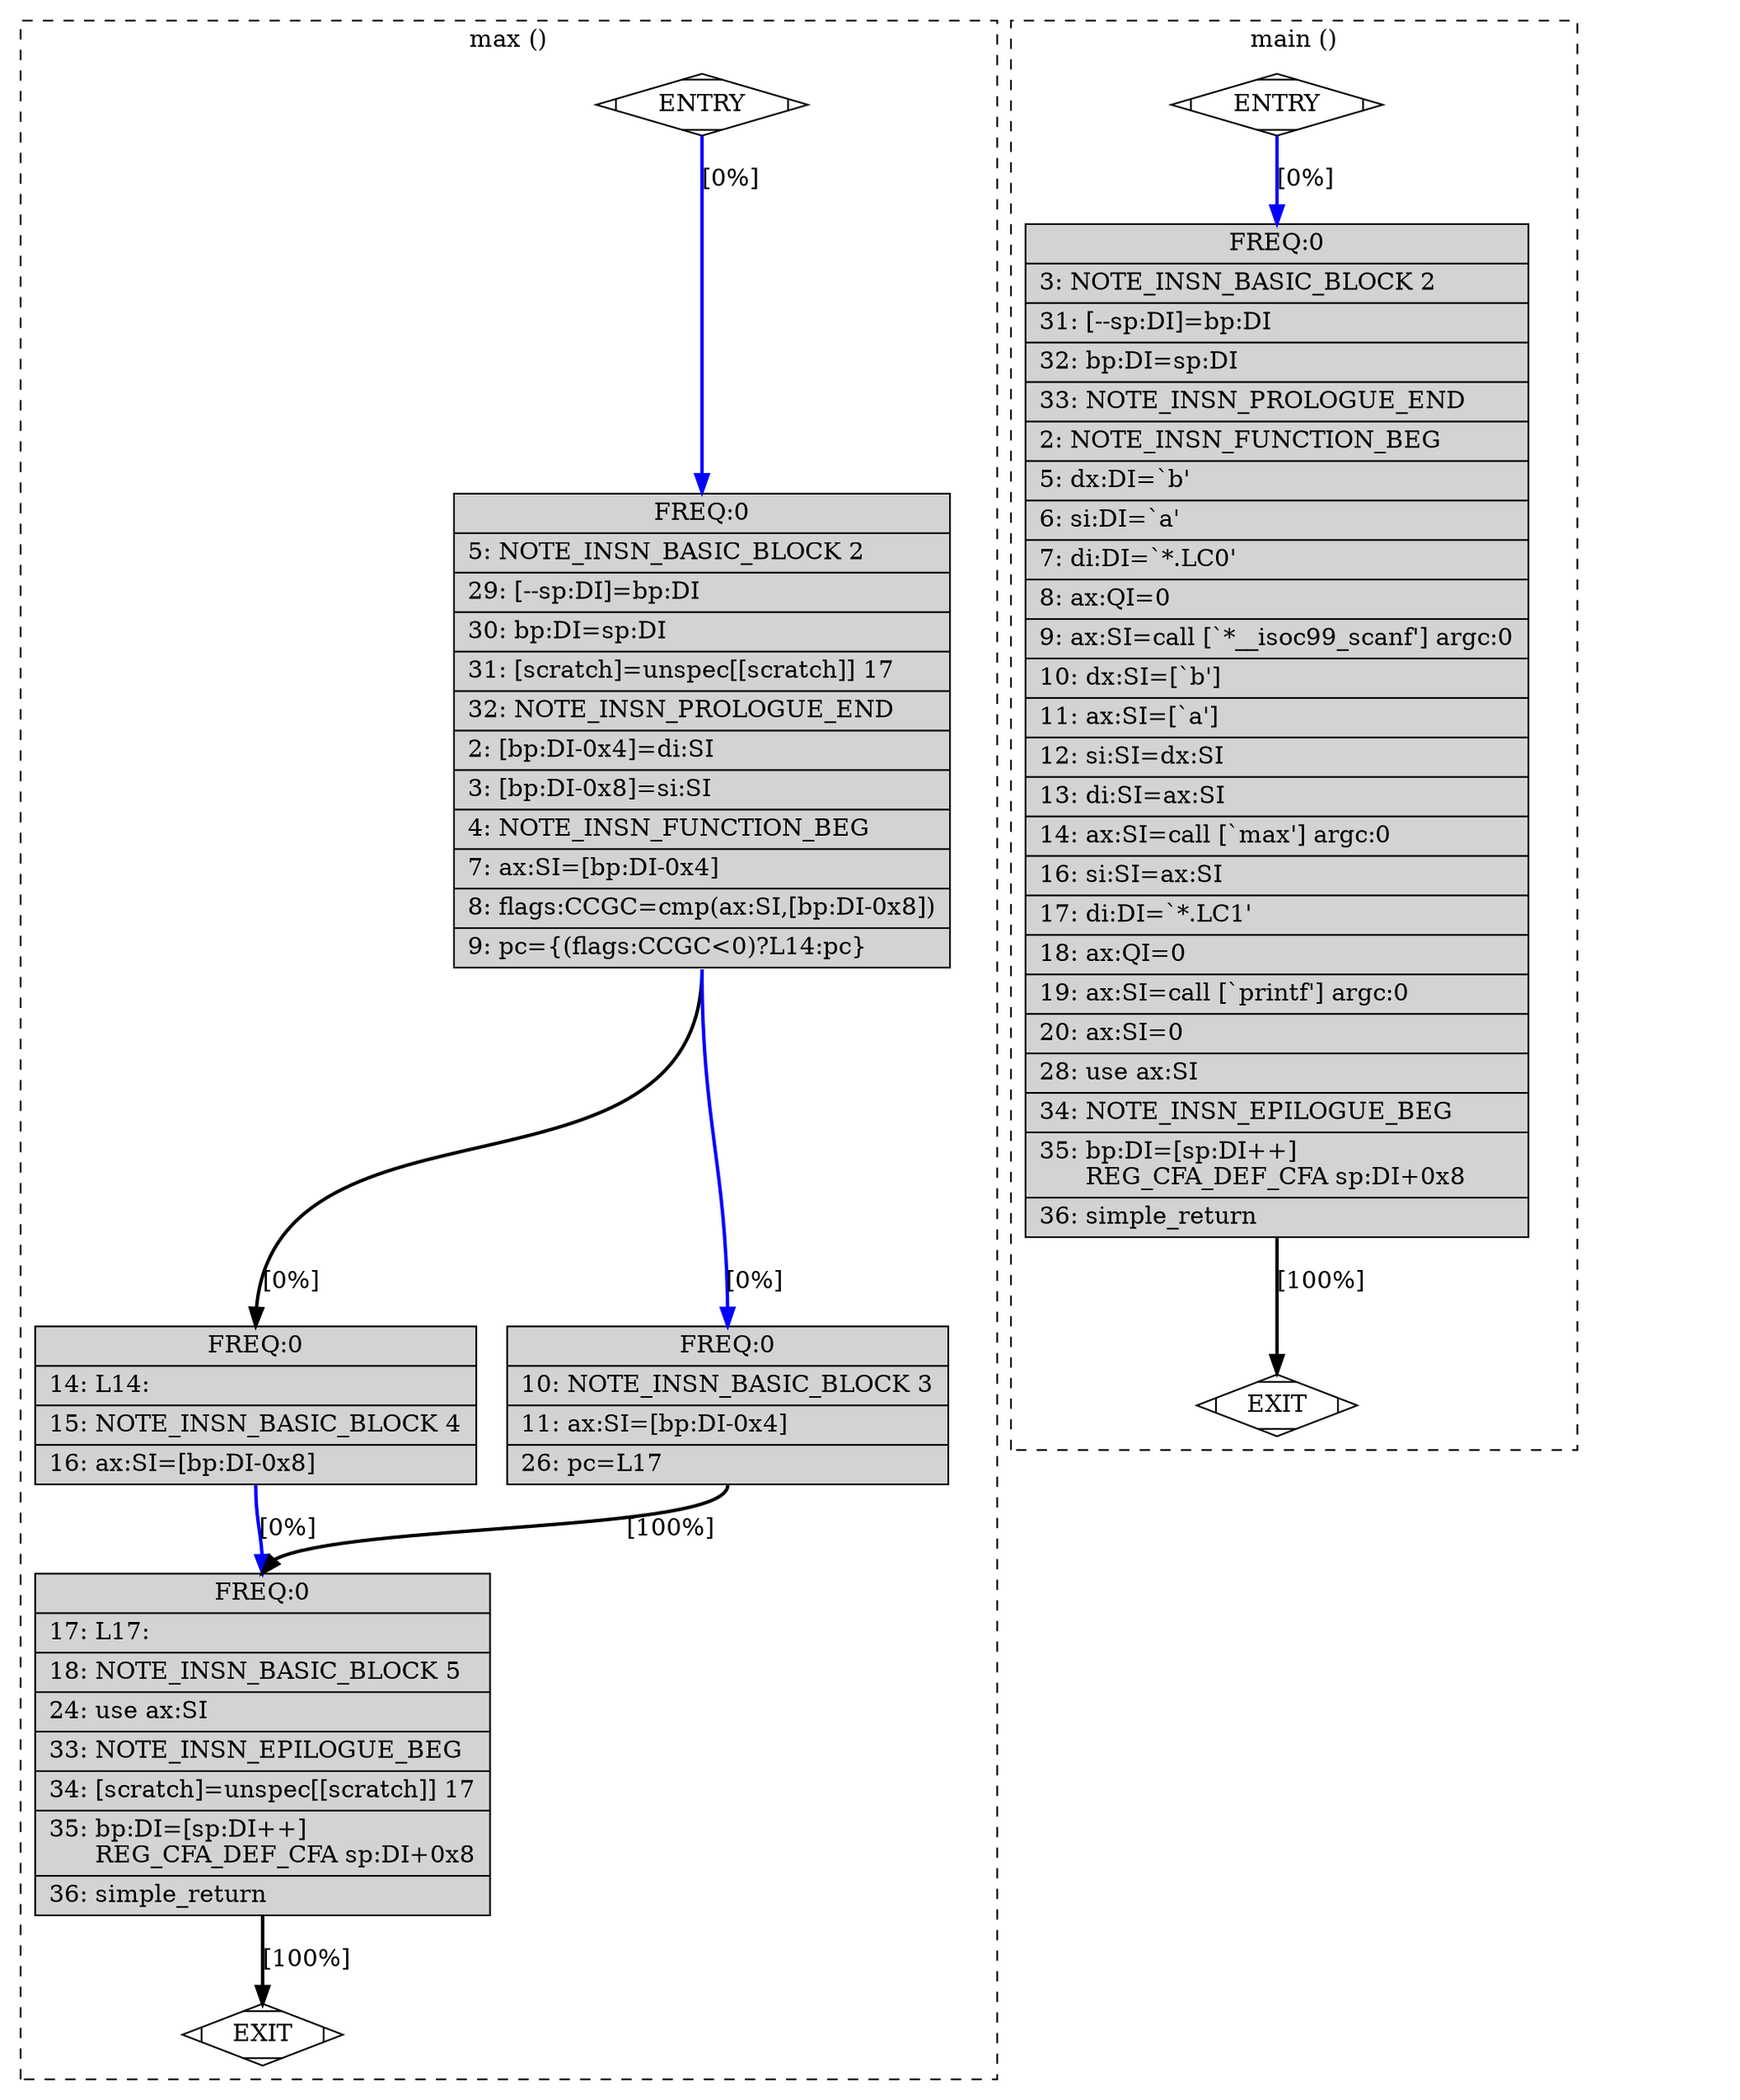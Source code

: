 digraph "main.c.285r.jump2" {
overlap=false;
subgraph "cluster_max" {
	style="dashed";
	color="black";
	label="max ()";
	fn_0_basic_block_0 [shape=Mdiamond,style=filled,fillcolor=white,label="ENTRY"];

	fn_0_basic_block_2 [shape=record,style=filled,fillcolor=lightgrey,label="{ FREQ:0 |\ \ \ \ 5:\ NOTE_INSN_BASIC_BLOCK\ 2\l\
|\ \ \ 29:\ [--sp:DI]=bp:DI\l\
|\ \ \ 30:\ bp:DI=sp:DI\l\
|\ \ \ 31:\ [scratch]=unspec[[scratch]]\ 17\l\
|\ \ \ 32:\ NOTE_INSN_PROLOGUE_END\l\
|\ \ \ \ 2:\ [bp:DI-0x4]=di:SI\l\
|\ \ \ \ 3:\ [bp:DI-0x8]=si:SI\l\
|\ \ \ \ 4:\ NOTE_INSN_FUNCTION_BEG\l\
|\ \ \ \ 7:\ ax:SI=[bp:DI-0x4]\l\
|\ \ \ \ 8:\ flags:CCGC=cmp(ax:SI,[bp:DI-0x8])\l\
|\ \ \ \ 9:\ pc=\{(flags:CCGC\<0)?L14:pc\}\l\
}"];

	fn_0_basic_block_4 [shape=record,style=filled,fillcolor=lightgrey,label="{ FREQ:0 |\ \ \ 14:\ L14:\l\
|\ \ \ 15:\ NOTE_INSN_BASIC_BLOCK\ 4\l\
|\ \ \ 16:\ ax:SI=[bp:DI-0x8]\l\
}"];

	fn_0_basic_block_3 [shape=record,style=filled,fillcolor=lightgrey,label="{ FREQ:0 |\ \ \ 10:\ NOTE_INSN_BASIC_BLOCK\ 3\l\
|\ \ \ 11:\ ax:SI=[bp:DI-0x4]\l\
|\ \ \ 26:\ pc=L17\l\
}"];

	fn_0_basic_block_5 [shape=record,style=filled,fillcolor=lightgrey,label="{ FREQ:0 |\ \ \ 17:\ L17:\l\
|\ \ \ 18:\ NOTE_INSN_BASIC_BLOCK\ 5\l\
|\ \ \ 24:\ use\ ax:SI\l\
|\ \ \ 33:\ NOTE_INSN_EPILOGUE_BEG\l\
|\ \ \ 34:\ [scratch]=unspec[[scratch]]\ 17\l\
|\ \ \ 35:\ bp:DI=[sp:DI++]\l\
\ \ \ \ \ \ REG_CFA_DEF_CFA\ sp:DI+0x8\l\
|\ \ \ 36:\ simple_return\l\
}"];

	fn_0_basic_block_1 [shape=Mdiamond,style=filled,fillcolor=white,label="EXIT"];

	fn_0_basic_block_0:s -> fn_0_basic_block_2:n [style="solid,bold",color=blue,weight=100,constraint=true, label="[0%]"];
	fn_0_basic_block_2:s -> fn_0_basic_block_3:n [style="solid,bold",color=blue,weight=100,constraint=true, label="[0%]"];
	fn_0_basic_block_2:s -> fn_0_basic_block_4:n [style="solid,bold",color=black,weight=10,constraint=true, label="[0%]"];
	fn_0_basic_block_3:s -> fn_0_basic_block_5:n [style="solid,bold",color=black,weight=10,constraint=true, label="[100%]"];
	fn_0_basic_block_4:s -> fn_0_basic_block_5:n [style="solid,bold",color=blue,weight=100,constraint=true, label="[0%]"];
	fn_0_basic_block_5:s -> fn_0_basic_block_1:n [style="solid,bold",color=black,weight=10,constraint=true, label="[100%]"];
	fn_0_basic_block_0:s -> fn_0_basic_block_1:n [style="invis",constraint=true];
}
subgraph "cluster_main" {
	style="dashed";
	color="black";
	label="main ()";
	fn_1_basic_block_0 [shape=Mdiamond,style=filled,fillcolor=white,label="ENTRY"];

	fn_1_basic_block_2 [shape=record,style=filled,fillcolor=lightgrey,label="{ FREQ:0 |\ \ \ \ 3:\ NOTE_INSN_BASIC_BLOCK\ 2\l\
|\ \ \ 31:\ [--sp:DI]=bp:DI\l\
|\ \ \ 32:\ bp:DI=sp:DI\l\
|\ \ \ 33:\ NOTE_INSN_PROLOGUE_END\l\
|\ \ \ \ 2:\ NOTE_INSN_FUNCTION_BEG\l\
|\ \ \ \ 5:\ dx:DI=`b'\l\
|\ \ \ \ 6:\ si:DI=`a'\l\
|\ \ \ \ 7:\ di:DI=`*.LC0'\l\
|\ \ \ \ 8:\ ax:QI=0\l\
|\ \ \ \ 9:\ ax:SI=call\ [`*__isoc99_scanf']\ argc:0\l\
|\ \ \ 10:\ dx:SI=[`b']\l\
|\ \ \ 11:\ ax:SI=[`a']\l\
|\ \ \ 12:\ si:SI=dx:SI\l\
|\ \ \ 13:\ di:SI=ax:SI\l\
|\ \ \ 14:\ ax:SI=call\ [`max']\ argc:0\l\
|\ \ \ 16:\ si:SI=ax:SI\l\
|\ \ \ 17:\ di:DI=`*.LC1'\l\
|\ \ \ 18:\ ax:QI=0\l\
|\ \ \ 19:\ ax:SI=call\ [`printf']\ argc:0\l\
|\ \ \ 20:\ ax:SI=0\l\
|\ \ \ 28:\ use\ ax:SI\l\
|\ \ \ 34:\ NOTE_INSN_EPILOGUE_BEG\l\
|\ \ \ 35:\ bp:DI=[sp:DI++]\l\
\ \ \ \ \ \ REG_CFA_DEF_CFA\ sp:DI+0x8\l\
|\ \ \ 36:\ simple_return\l\
}"];

	fn_1_basic_block_1 [shape=Mdiamond,style=filled,fillcolor=white,label="EXIT"];

	fn_1_basic_block_0:s -> fn_1_basic_block_2:n [style="solid,bold",color=blue,weight=100,constraint=true, label="[0%]"];
	fn_1_basic_block_2:s -> fn_1_basic_block_1:n [style="solid,bold",color=black,weight=10,constraint=true, label="[100%]"];
	fn_1_basic_block_0:s -> fn_1_basic_block_1:n [style="invis",constraint=true];
}
}
